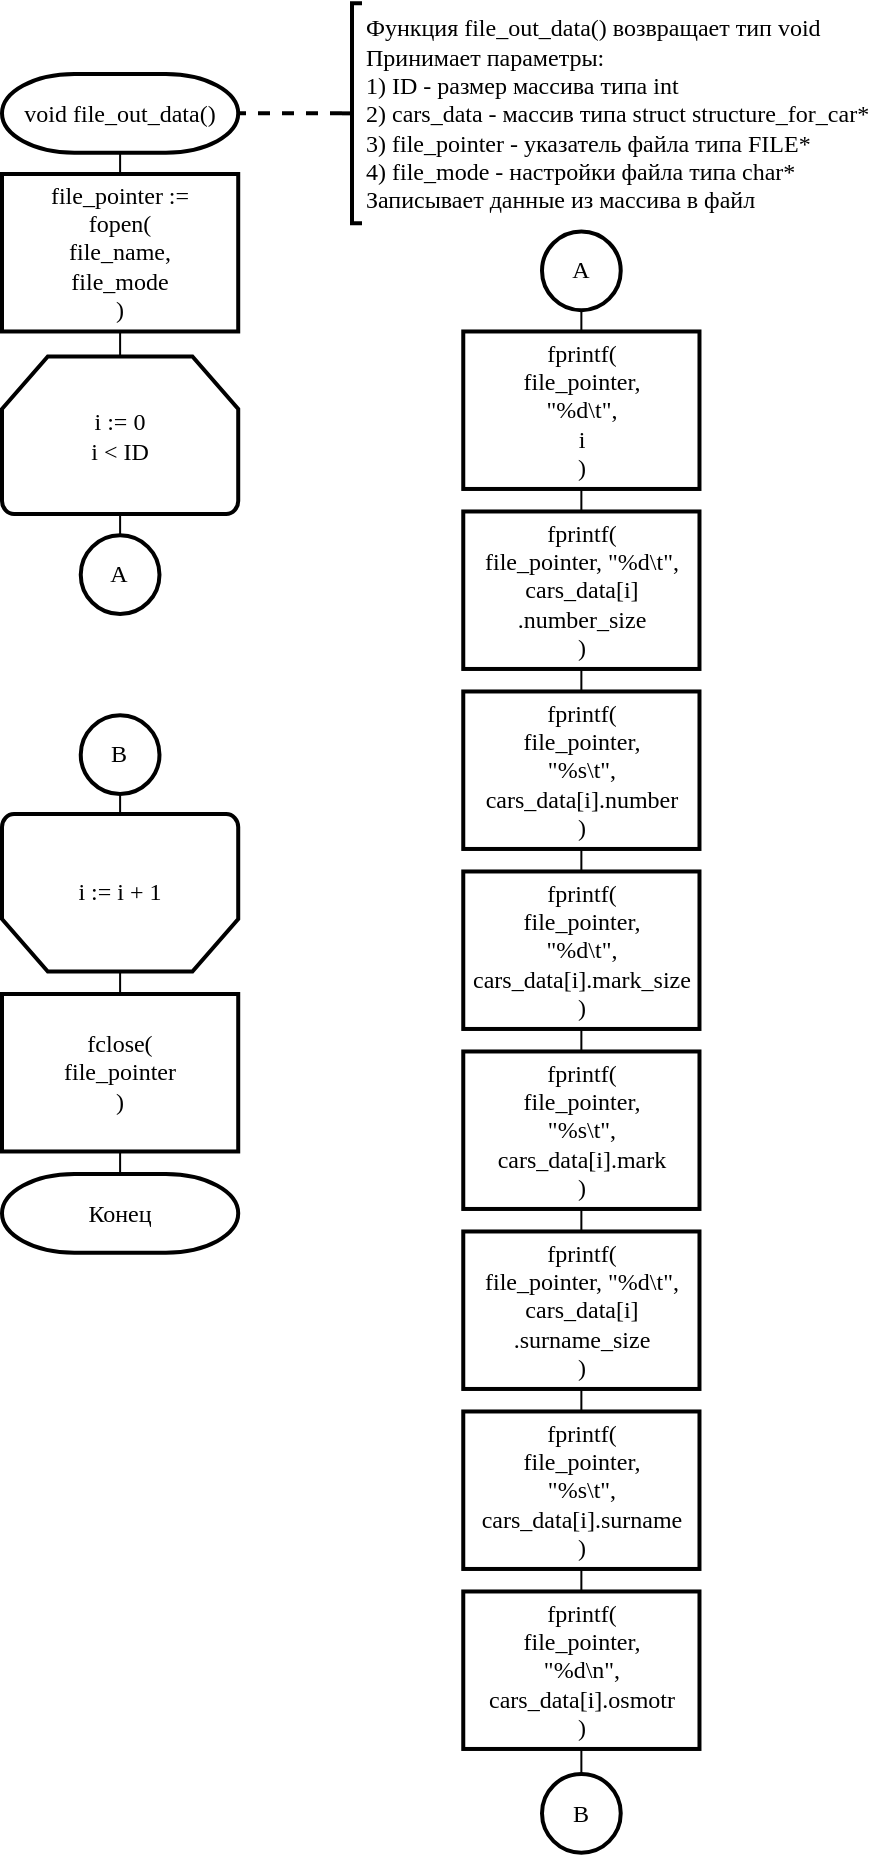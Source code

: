 <mxfile version="13.0.3" type="device"><diagram id="FCR13S5sK3oTLwJRbOf6" name="Страница 1"><mxGraphModel dx="852" dy="494" grid="1" gridSize="10" guides="1" tooltips="1" connect="1" arrows="1" fold="1" page="1" pageScale="1" pageWidth="827" pageHeight="1169" math="0" shadow="0"><root><mxCell id="0"/><mxCell id="1" parent="0"/><mxCell id="w0Bddgfu51P-wZg1QYaM-9" style="edgeStyle=orthogonalEdgeStyle;rounded=0;orthogonalLoop=1;jettySize=auto;html=1;exitX=0.5;exitY=1;exitDx=0;exitDy=0;exitPerimeter=0;entryX=0.5;entryY=0;entryDx=0;entryDy=0;endArrow=none;endFill=0;strokeWidth=1;fontFamily=Times New Roman;" edge="1" parent="1" source="w0Bddgfu51P-wZg1QYaM-1" target="w0Bddgfu51P-wZg1QYaM-2"><mxGeometry relative="1" as="geometry"/></mxCell><mxCell id="w0Bddgfu51P-wZg1QYaM-1" value="void file_out_data()" style="strokeWidth=2;html=1;shape=mxgraph.flowchart.terminator;whiteSpace=wrap;fontFamily=Times New Roman;" vertex="1" parent="1"><mxGeometry x="60" y="100" width="118.11" height="39.37" as="geometry"/></mxCell><mxCell id="w0Bddgfu51P-wZg1QYaM-10" style="edgeStyle=orthogonalEdgeStyle;rounded=0;orthogonalLoop=1;jettySize=auto;html=1;exitX=0.5;exitY=1;exitDx=0;exitDy=0;entryX=0.5;entryY=0;entryDx=0;entryDy=0;entryPerimeter=0;endArrow=none;endFill=0;strokeWidth=1;fontFamily=Times New Roman;" edge="1" parent="1" source="w0Bddgfu51P-wZg1QYaM-2" target="w0Bddgfu51P-wZg1QYaM-4"><mxGeometry relative="1" as="geometry"/></mxCell><mxCell id="w0Bddgfu51P-wZg1QYaM-2" value="file_pointer :=&lt;br&gt;fopen(&lt;br&gt;file_name,&lt;br&gt;file_mode&lt;br&gt;)" style="rounded=0;whiteSpace=wrap;html=1;absoluteArcSize=1;arcSize=14;strokeWidth=2;fontFamily=Times New Roman;" vertex="1" parent="1"><mxGeometry x="60" y="150" width="118.11" height="78.74" as="geometry"/></mxCell><mxCell id="w0Bddgfu51P-wZg1QYaM-4" value="i := 0&lt;br&gt;i &amp;lt; ID" style="strokeWidth=2;html=1;shape=mxgraph.flowchart.loop_limit;whiteSpace=wrap;rounded=0;fontFamily=Times New Roman;" vertex="1" parent="1"><mxGeometry x="60" y="241.26" width="118.11" height="78.74" as="geometry"/></mxCell><mxCell id="w0Bddgfu51P-wZg1QYaM-27" style="edgeStyle=orthogonalEdgeStyle;rounded=0;orthogonalLoop=1;jettySize=auto;html=1;exitX=0.5;exitY=1;exitDx=0;exitDy=0;exitPerimeter=0;entryX=0.5;entryY=1;entryDx=0;entryDy=0;entryPerimeter=0;endArrow=none;endFill=0;strokeWidth=1;fontFamily=Times New Roman;" edge="1" parent="1" source="w0Bddgfu51P-wZg1QYaM-5" target="w0Bddgfu51P-wZg1QYaM-26"><mxGeometry relative="1" as="geometry"/></mxCell><mxCell id="w0Bddgfu51P-wZg1QYaM-5" value="i := i + 1" style="strokeWidth=2;html=1;shape=mxgraph.flowchart.loop_limit;whiteSpace=wrap;rounded=0;fontFamily=Times New Roman;flipV=1;" vertex="1" parent="1"><mxGeometry x="60" y="470" width="118.11" height="78.74" as="geometry"/></mxCell><mxCell id="w0Bddgfu51P-wZg1QYaM-14" style="edgeStyle=orthogonalEdgeStyle;rounded=0;orthogonalLoop=1;jettySize=auto;html=1;exitX=0.5;exitY=0;exitDx=0;exitDy=0;exitPerimeter=0;entryX=0.5;entryY=1;entryDx=0;entryDy=0;endArrow=none;endFill=0;strokeWidth=1;fontFamily=Times New Roman;" edge="1" parent="1" source="w0Bddgfu51P-wZg1QYaM-6" target="w0Bddgfu51P-wZg1QYaM-13"><mxGeometry relative="1" as="geometry"/></mxCell><mxCell id="w0Bddgfu51P-wZg1QYaM-6" value="Конец" style="strokeWidth=2;html=1;shape=mxgraph.flowchart.terminator;whiteSpace=wrap;fontFamily=Times New Roman;" vertex="1" parent="1"><mxGeometry x="60" y="650" width="118.11" height="39.37" as="geometry"/></mxCell><mxCell id="w0Bddgfu51P-wZg1QYaM-8" style="edgeStyle=orthogonalEdgeStyle;rounded=0;orthogonalLoop=1;jettySize=auto;html=1;exitX=0;exitY=0.5;exitDx=0;exitDy=0;exitPerimeter=0;entryX=1;entryY=0.5;entryDx=0;entryDy=0;entryPerimeter=0;fontFamily=Times New Roman;endArrow=none;endFill=0;strokeWidth=2;dashed=1;" edge="1" parent="1" source="w0Bddgfu51P-wZg1QYaM-7" target="w0Bddgfu51P-wZg1QYaM-1"><mxGeometry relative="1" as="geometry"/></mxCell><mxCell id="w0Bddgfu51P-wZg1QYaM-7" value="Функция file_out_data() возвращает тип void&lt;br&gt;Принимает параметры:&lt;br&gt;1) ID - размер массива типа int&lt;br&gt;2) cars_data - массив типа struct structure_for_car*&lt;br&gt;3) file_pointer - указатель файла типа FILE*&lt;br&gt;4) file_mode - настройки файла типа char*&lt;br&gt;Записывает данные из массива в файл" style="strokeWidth=2;html=1;shape=mxgraph.flowchart.annotation_2;align=left;labelPosition=right;pointerEvents=1;rounded=0;fontFamily=Times New Roman;" vertex="1" parent="1"><mxGeometry x="230" y="64.68" width="10" height="110" as="geometry"/></mxCell><mxCell id="w0Bddgfu51P-wZg1QYaM-15" style="edgeStyle=orthogonalEdgeStyle;rounded=0;orthogonalLoop=1;jettySize=auto;html=1;exitX=0.5;exitY=0;exitDx=0;exitDy=0;entryX=0.5;entryY=0;entryDx=0;entryDy=0;entryPerimeter=0;endArrow=none;endFill=0;strokeWidth=1;fontFamily=Times New Roman;" edge="1" parent="1" source="w0Bddgfu51P-wZg1QYaM-13" target="w0Bddgfu51P-wZg1QYaM-5"><mxGeometry relative="1" as="geometry"/></mxCell><mxCell id="w0Bddgfu51P-wZg1QYaM-13" value="fclose(&lt;br&gt;file_pointer&lt;br&gt;)" style="rounded=0;whiteSpace=wrap;html=1;absoluteArcSize=1;arcSize=14;strokeWidth=2;fontFamily=Times New Roman;" vertex="1" parent="1"><mxGeometry x="60" y="560" width="118.11" height="78.74" as="geometry"/></mxCell><mxCell id="w0Bddgfu51P-wZg1QYaM-39" style="edgeStyle=orthogonalEdgeStyle;rounded=0;orthogonalLoop=1;jettySize=auto;html=1;exitX=0.5;exitY=0;exitDx=0;exitDy=0;entryX=0.5;entryY=1;entryDx=0;entryDy=0;entryPerimeter=0;endArrow=none;endFill=0;strokeWidth=1;fontFamily=Times New Roman;" edge="1" parent="1" source="w0Bddgfu51P-wZg1QYaM-17" target="w0Bddgfu51P-wZg1QYaM-29"><mxGeometry relative="1" as="geometry"/></mxCell><mxCell id="w0Bddgfu51P-wZg1QYaM-17" value="fprintf(&lt;br&gt;file_pointer,&lt;br&gt;&quot;%d\t&quot;,&lt;br&gt;i&lt;br&gt;)" style="rounded=0;whiteSpace=wrap;html=1;absoluteArcSize=1;arcSize=14;strokeWidth=2;fontFamily=Times New Roman;" vertex="1" parent="1"><mxGeometry x="290.63" y="228.74" width="118.11" height="78.74" as="geometry"/></mxCell><mxCell id="w0Bddgfu51P-wZg1QYaM-38" style="edgeStyle=orthogonalEdgeStyle;rounded=0;orthogonalLoop=1;jettySize=auto;html=1;exitX=0.5;exitY=0;exitDx=0;exitDy=0;entryX=0.5;entryY=1;entryDx=0;entryDy=0;endArrow=none;endFill=0;strokeWidth=1;fontFamily=Times New Roman;" edge="1" parent="1" source="w0Bddgfu51P-wZg1QYaM-18" target="w0Bddgfu51P-wZg1QYaM-17"><mxGeometry relative="1" as="geometry"/></mxCell><mxCell id="w0Bddgfu51P-wZg1QYaM-18" value="fprintf(&lt;br&gt;file_pointer, &quot;%d\t&quot;,&lt;br&gt;cars_data[i]&lt;br&gt;.number_size&lt;br&gt;)" style="rounded=0;whiteSpace=wrap;html=1;absoluteArcSize=1;arcSize=14;strokeWidth=2;fontFamily=Times New Roman;" vertex="1" parent="1"><mxGeometry x="290.63" y="318.74" width="118.11" height="78.74" as="geometry"/></mxCell><mxCell id="w0Bddgfu51P-wZg1QYaM-37" style="edgeStyle=orthogonalEdgeStyle;rounded=0;orthogonalLoop=1;jettySize=auto;html=1;exitX=0.5;exitY=0;exitDx=0;exitDy=0;entryX=0.5;entryY=1;entryDx=0;entryDy=0;endArrow=none;endFill=0;strokeWidth=1;fontFamily=Times New Roman;" edge="1" parent="1" source="w0Bddgfu51P-wZg1QYaM-19" target="w0Bddgfu51P-wZg1QYaM-18"><mxGeometry relative="1" as="geometry"/></mxCell><mxCell id="w0Bddgfu51P-wZg1QYaM-19" value="fprintf(&lt;br&gt;file_pointer,&lt;br&gt;&quot;%s\t&quot;,&lt;br&gt;cars_data[i].number&lt;br&gt;)" style="rounded=0;whiteSpace=wrap;html=1;absoluteArcSize=1;arcSize=14;strokeWidth=2;fontFamily=Times New Roman;" vertex="1" parent="1"><mxGeometry x="290.63" y="408.74" width="118.11" height="78.74" as="geometry"/></mxCell><mxCell id="w0Bddgfu51P-wZg1QYaM-36" style="edgeStyle=orthogonalEdgeStyle;rounded=0;orthogonalLoop=1;jettySize=auto;html=1;exitX=0.5;exitY=0;exitDx=0;exitDy=0;entryX=0.5;entryY=1;entryDx=0;entryDy=0;endArrow=none;endFill=0;strokeWidth=1;fontFamily=Times New Roman;" edge="1" parent="1" source="w0Bddgfu51P-wZg1QYaM-20" target="w0Bddgfu51P-wZg1QYaM-19"><mxGeometry relative="1" as="geometry"/></mxCell><mxCell id="w0Bddgfu51P-wZg1QYaM-20" value="fprintf(&lt;br&gt;file_pointer,&lt;br&gt;&quot;%d\t&quot;,&lt;br&gt;cars_data[i].mark_size&lt;br&gt;)" style="rounded=0;whiteSpace=wrap;html=1;absoluteArcSize=1;arcSize=14;strokeWidth=2;fontFamily=Times New Roman;" vertex="1" parent="1"><mxGeometry x="290.63" y="498.74" width="118.11" height="78.74" as="geometry"/></mxCell><mxCell id="w0Bddgfu51P-wZg1QYaM-35" style="edgeStyle=orthogonalEdgeStyle;rounded=0;orthogonalLoop=1;jettySize=auto;html=1;exitX=0.5;exitY=0;exitDx=0;exitDy=0;entryX=0.5;entryY=1;entryDx=0;entryDy=0;endArrow=none;endFill=0;strokeWidth=1;fontFamily=Times New Roman;" edge="1" parent="1" source="w0Bddgfu51P-wZg1QYaM-21" target="w0Bddgfu51P-wZg1QYaM-20"><mxGeometry relative="1" as="geometry"/></mxCell><mxCell id="w0Bddgfu51P-wZg1QYaM-21" value="fprintf(&lt;br&gt;file_pointer,&lt;br&gt;&quot;%s\t&quot;,&lt;br&gt;cars_data[i].mark&lt;br&gt;)" style="rounded=0;whiteSpace=wrap;html=1;absoluteArcSize=1;arcSize=14;strokeWidth=2;fontFamily=Times New Roman;" vertex="1" parent="1"><mxGeometry x="290.63" y="588.74" width="118.11" height="78.74" as="geometry"/></mxCell><mxCell id="w0Bddgfu51P-wZg1QYaM-34" style="edgeStyle=orthogonalEdgeStyle;rounded=0;orthogonalLoop=1;jettySize=auto;html=1;exitX=0.5;exitY=0;exitDx=0;exitDy=0;entryX=0.5;entryY=1;entryDx=0;entryDy=0;endArrow=none;endFill=0;strokeWidth=1;fontFamily=Times New Roman;" edge="1" parent="1" source="w0Bddgfu51P-wZg1QYaM-22" target="w0Bddgfu51P-wZg1QYaM-21"><mxGeometry relative="1" as="geometry"/></mxCell><mxCell id="w0Bddgfu51P-wZg1QYaM-22" value="fprintf(&lt;br&gt;file_pointer, &quot;%d\t&quot;,&lt;br&gt;cars_data[i]&lt;br&gt;.surname_size&lt;br&gt;)" style="rounded=0;whiteSpace=wrap;html=1;absoluteArcSize=1;arcSize=14;strokeWidth=2;fontFamily=Times New Roman;" vertex="1" parent="1"><mxGeometry x="290.63" y="678.74" width="118.11" height="78.74" as="geometry"/></mxCell><mxCell id="w0Bddgfu51P-wZg1QYaM-33" style="edgeStyle=orthogonalEdgeStyle;rounded=0;orthogonalLoop=1;jettySize=auto;html=1;exitX=0.5;exitY=0;exitDx=0;exitDy=0;entryX=0.5;entryY=1;entryDx=0;entryDy=0;endArrow=none;endFill=0;strokeWidth=1;fontFamily=Times New Roman;" edge="1" parent="1" source="w0Bddgfu51P-wZg1QYaM-23" target="w0Bddgfu51P-wZg1QYaM-22"><mxGeometry relative="1" as="geometry"/></mxCell><mxCell id="w0Bddgfu51P-wZg1QYaM-23" value="fprintf(&lt;br&gt;file_pointer,&lt;br&gt;&quot;%s\t&quot;,&lt;br&gt;cars_data[i].surname&lt;br&gt;)" style="rounded=0;whiteSpace=wrap;html=1;absoluteArcSize=1;arcSize=14;strokeWidth=2;fontFamily=Times New Roman;" vertex="1" parent="1"><mxGeometry x="290.63" y="768.74" width="118.11" height="78.74" as="geometry"/></mxCell><mxCell id="w0Bddgfu51P-wZg1QYaM-32" style="edgeStyle=orthogonalEdgeStyle;rounded=0;orthogonalLoop=1;jettySize=auto;html=1;exitX=0.5;exitY=0;exitDx=0;exitDy=0;entryX=0.5;entryY=1;entryDx=0;entryDy=0;endArrow=none;endFill=0;strokeWidth=1;fontFamily=Times New Roman;" edge="1" parent="1" source="w0Bddgfu51P-wZg1QYaM-24" target="w0Bddgfu51P-wZg1QYaM-23"><mxGeometry relative="1" as="geometry"/></mxCell><mxCell id="w0Bddgfu51P-wZg1QYaM-24" value="fprintf(&lt;br&gt;file_pointer,&lt;br&gt;&quot;%d\n&quot;,&lt;br&gt;cars_data[i].osmotr&lt;br&gt;)" style="rounded=0;whiteSpace=wrap;html=1;absoluteArcSize=1;arcSize=14;strokeWidth=2;fontFamily=Times New Roman;" vertex="1" parent="1"><mxGeometry x="290.63" y="858.74" width="118.11" height="78.74" as="geometry"/></mxCell><mxCell id="w0Bddgfu51P-wZg1QYaM-28" style="edgeStyle=orthogonalEdgeStyle;rounded=0;orthogonalLoop=1;jettySize=auto;html=1;exitX=0.5;exitY=0;exitDx=0;exitDy=0;exitPerimeter=0;entryX=0.5;entryY=1;entryDx=0;entryDy=0;entryPerimeter=0;endArrow=none;endFill=0;strokeWidth=1;fontFamily=Times New Roman;" edge="1" parent="1" source="w0Bddgfu51P-wZg1QYaM-25" target="w0Bddgfu51P-wZg1QYaM-4"><mxGeometry relative="1" as="geometry"/></mxCell><mxCell id="w0Bddgfu51P-wZg1QYaM-25" value="A" style="strokeWidth=2;html=1;shape=mxgraph.flowchart.start_2;whiteSpace=wrap;rounded=0;fontFamily=Times New Roman;" vertex="1" parent="1"><mxGeometry x="99.37" y="330.63" width="39.37" height="39.37" as="geometry"/></mxCell><mxCell id="w0Bddgfu51P-wZg1QYaM-26" value="B" style="strokeWidth=2;html=1;shape=mxgraph.flowchart.start_2;whiteSpace=wrap;rounded=0;fontFamily=Times New Roman;" vertex="1" parent="1"><mxGeometry x="99.37" y="420.63" width="39.37" height="39.37" as="geometry"/></mxCell><mxCell id="w0Bddgfu51P-wZg1QYaM-29" value="A" style="strokeWidth=2;html=1;shape=mxgraph.flowchart.start_2;whiteSpace=wrap;rounded=0;fontFamily=Times New Roman;" vertex="1" parent="1"><mxGeometry x="330" y="178.74" width="39.37" height="39.37" as="geometry"/></mxCell><mxCell id="w0Bddgfu51P-wZg1QYaM-31" style="edgeStyle=orthogonalEdgeStyle;rounded=0;orthogonalLoop=1;jettySize=auto;html=1;exitX=0.5;exitY=0;exitDx=0;exitDy=0;exitPerimeter=0;entryX=0.5;entryY=1;entryDx=0;entryDy=0;endArrow=none;endFill=0;strokeWidth=1;fontFamily=Times New Roman;" edge="1" parent="1" source="w0Bddgfu51P-wZg1QYaM-30" target="w0Bddgfu51P-wZg1QYaM-24"><mxGeometry relative="1" as="geometry"/></mxCell><mxCell id="w0Bddgfu51P-wZg1QYaM-30" value="B" style="strokeWidth=2;html=1;shape=mxgraph.flowchart.start_2;whiteSpace=wrap;rounded=0;fontFamily=Times New Roman;" vertex="1" parent="1"><mxGeometry x="330" y="950" width="39.37" height="39.37" as="geometry"/></mxCell></root></mxGraphModel></diagram></mxfile>